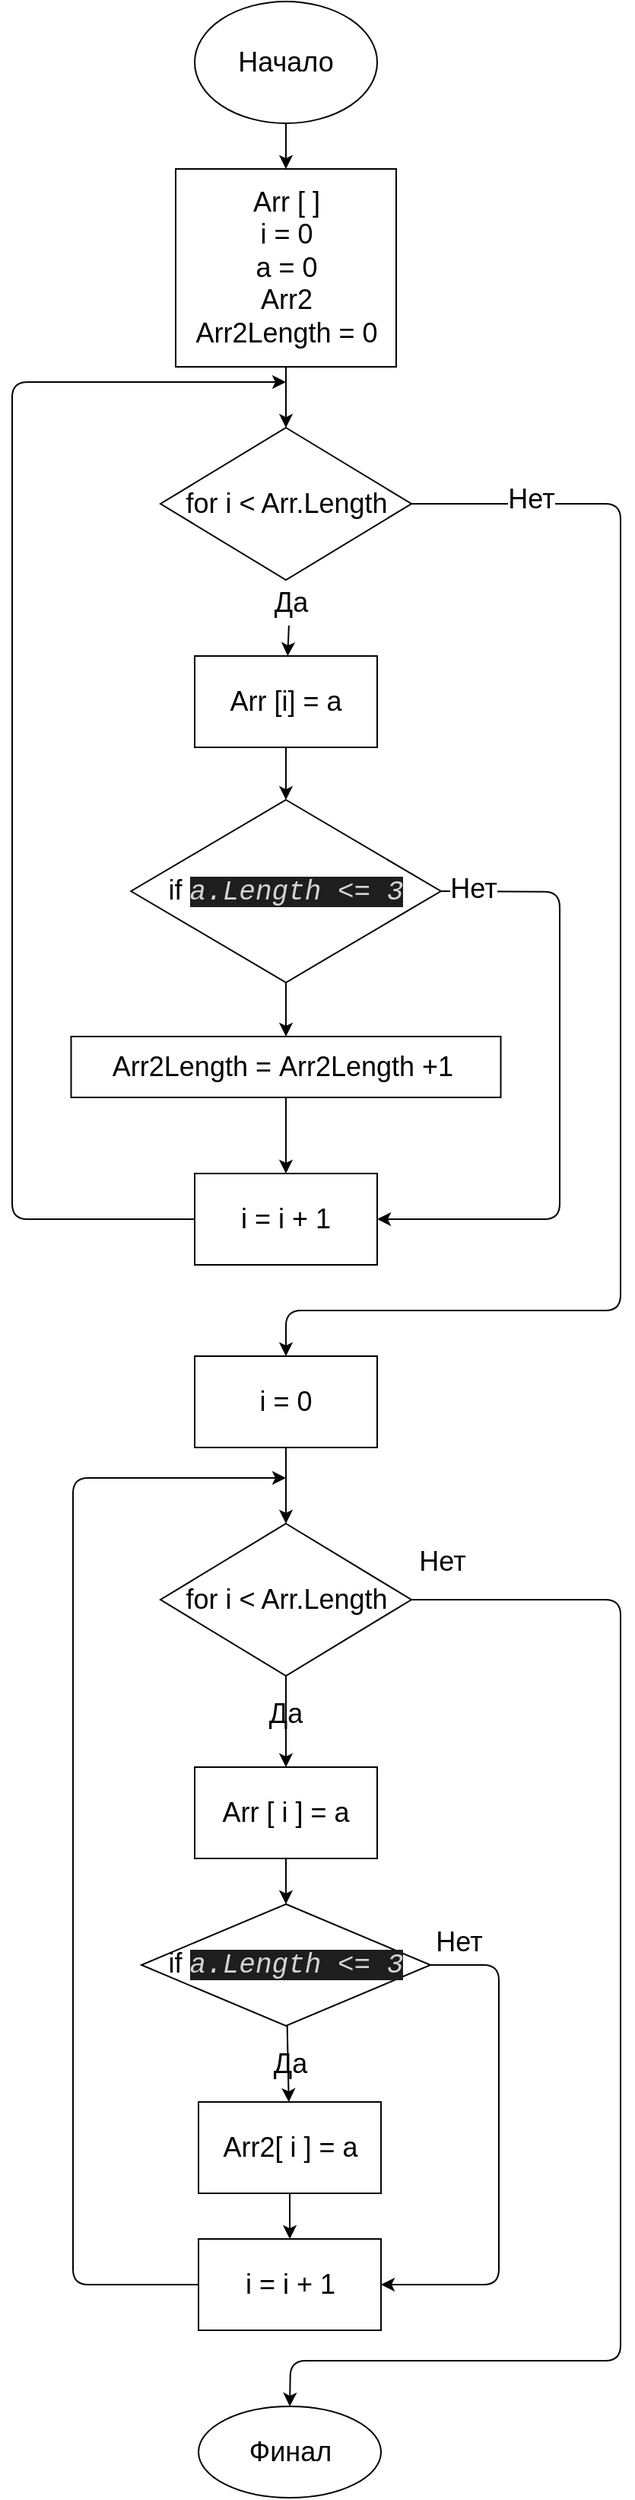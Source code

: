 <mxfile>
    <diagram id="hjj0nVwSJszTlttB0gga" name="Страница 1">
        <mxGraphModel dx="598" dy="548" grid="1" gridSize="10" guides="1" tooltips="1" connect="1" arrows="1" fold="1" page="1" pageScale="1" pageWidth="827" pageHeight="1169" math="0" shadow="0">
            <root>
                <mxCell id="0"/>
                <mxCell id="1" parent="0"/>
                <mxCell id="4" value="" style="edgeStyle=none;html=1;fontSize=18;" edge="1" parent="1" source="2" target="3">
                    <mxGeometry relative="1" as="geometry"/>
                </mxCell>
                <mxCell id="2" value="&lt;font style=&quot;font-size: 18px&quot;&gt;Начало&lt;/font&gt;" style="ellipse;whiteSpace=wrap;html=1;" vertex="1" parent="1">
                    <mxGeometry x="240" width="120" height="80" as="geometry"/>
                </mxCell>
                <mxCell id="6" value="" style="edgeStyle=none;html=1;fontSize=18;" edge="1" parent="1" source="3" target="5">
                    <mxGeometry relative="1" as="geometry"/>
                </mxCell>
                <mxCell id="3" value="&lt;font style=&quot;font-size: 18px&quot;&gt;&lt;font style=&quot;font-size: 18px&quot;&gt;Arr [ ]&lt;br&gt;&lt;/font&gt;&lt;font style=&quot;font-size: 18px&quot;&gt;i = 0&lt;br&gt;a = 0&lt;br&gt;Arr2&lt;br&gt;&lt;/font&gt;Arr2Length = 0&lt;br&gt;&lt;/font&gt;" style="whiteSpace=wrap;html=1;" vertex="1" parent="1">
                    <mxGeometry x="227.5" y="110" width="145" height="130" as="geometry"/>
                </mxCell>
                <mxCell id="23" value="" style="edgeStyle=none;html=1;fontSize=18;entryX=0.5;entryY=0;entryDx=0;entryDy=0;" edge="1" parent="1" source="5" target="46">
                    <mxGeometry relative="1" as="geometry">
                        <Array as="points">
                            <mxPoint x="520" y="330"/>
                            <mxPoint x="520" y="860"/>
                            <mxPoint x="300" y="860"/>
                        </Array>
                    </mxGeometry>
                </mxCell>
                <mxCell id="24" value="Нет" style="edgeLabel;html=1;align=center;verticalAlign=middle;resizable=0;points=[];fontSize=18;" vertex="1" connectable="0" parent="23">
                    <mxGeometry x="-0.829" y="3" relative="1" as="geometry">
                        <mxPoint as="offset"/>
                    </mxGeometry>
                </mxCell>
                <mxCell id="5" value="&lt;font style=&quot;font-size: 18px&quot;&gt;for i &amp;lt; Arr.Length&lt;br&gt;&lt;/font&gt;" style="rhombus;whiteSpace=wrap;html=1;" vertex="1" parent="1">
                    <mxGeometry x="217.51" y="280" width="165" height="100" as="geometry"/>
                </mxCell>
                <mxCell id="11" value="" style="edgeStyle=none;html=1;fontSize=18;startArrow=none;exitX=0.5;exitY=1;exitDx=0;exitDy=0;" edge="1" parent="1" source="7" target="10">
                    <mxGeometry relative="1" as="geometry">
                        <mxPoint x="300.001" y="674.5" as="sourcePoint"/>
                    </mxGeometry>
                </mxCell>
                <mxCell id="17" style="edgeStyle=none;html=1;exitX=1;exitY=0.5;exitDx=0;exitDy=0;entryX=1;entryY=0.5;entryDx=0;entryDy=0;fontSize=18;" edge="1" parent="1" source="7" target="14">
                    <mxGeometry relative="1" as="geometry">
                        <Array as="points">
                            <mxPoint x="480" y="585"/>
                            <mxPoint x="480" y="800"/>
                        </Array>
                    </mxGeometry>
                </mxCell>
                <mxCell id="18" value="Нет" style="edgeLabel;html=1;align=center;verticalAlign=middle;resizable=0;points=[];fontSize=18;" vertex="1" connectable="0" parent="17">
                    <mxGeometry x="-0.903" y="2" relative="1" as="geometry">
                        <mxPoint x="1" as="offset"/>
                    </mxGeometry>
                </mxCell>
                <mxCell id="7" value="&lt;span style=&quot;font-size: 18px&quot;&gt;if&amp;nbsp;&lt;/span&gt;&lt;span style=&quot;font-size: 18px ; font-style: italic ; background-color: rgb(30 , 30 , 30) ; color: rgb(212 , 212 , 212) ; font-family: &amp;#34;consolas&amp;#34; , &amp;#34;courier new&amp;#34; , monospace&quot;&gt;a.Length &amp;lt;= 3&lt;/span&gt;" style="rhombus;whiteSpace=wrap;html=1;" vertex="1" parent="1">
                    <mxGeometry x="198.14" y="524.5" width="203.75" height="120" as="geometry"/>
                </mxCell>
                <mxCell id="39" value="" style="edgeStyle=none;html=1;fontSize=18;" edge="1" parent="1" source="9" target="37">
                    <mxGeometry relative="1" as="geometry"/>
                </mxCell>
                <mxCell id="9" value="Да" style="text;html=1;align=center;verticalAlign=middle;resizable=0;points=[];autosize=1;strokeColor=none;fillColor=none;fontSize=18;" vertex="1" parent="1">
                    <mxGeometry x="282.51" y="380" width="40" height="30" as="geometry"/>
                </mxCell>
                <mxCell id="58" value="" style="edgeStyle=none;html=1;fontSize=18;" edge="1" parent="1" source="10" target="14">
                    <mxGeometry relative="1" as="geometry"/>
                </mxCell>
                <mxCell id="10" value="&lt;span style=&quot;font-size: 18px&quot;&gt;Arr2Length =&amp;nbsp;&lt;/span&gt;&lt;span style=&quot;font-size: 18px&quot;&gt;Arr2Length +1&amp;nbsp;&lt;/span&gt;&lt;span style=&quot;font-size: 18px&quot;&gt;&lt;br&gt;&lt;/span&gt;" style="whiteSpace=wrap;html=1;" vertex="1" parent="1">
                    <mxGeometry x="158.75" y="680" width="282.5" height="40" as="geometry"/>
                </mxCell>
                <mxCell id="20" style="edgeStyle=none;html=1;fontSize=18;exitX=0;exitY=0.5;exitDx=0;exitDy=0;" edge="1" parent="1" source="14">
                    <mxGeometry relative="1" as="geometry">
                        <mxPoint x="300" y="250" as="targetPoint"/>
                        <Array as="points">
                            <mxPoint x="120" y="800"/>
                            <mxPoint x="120" y="720"/>
                            <mxPoint x="120" y="670"/>
                            <mxPoint x="120" y="250"/>
                        </Array>
                    </mxGeometry>
                </mxCell>
                <mxCell id="14" value="&lt;span&gt;i = i + 1&lt;/span&gt;" style="rounded=0;whiteSpace=wrap;html=1;fontSize=18;" vertex="1" parent="1">
                    <mxGeometry x="240" y="770" width="120" height="60" as="geometry"/>
                </mxCell>
                <mxCell id="45" value="" style="edgeStyle=none;html=1;fontSize=18;exitX=0.5;exitY=1;exitDx=0;exitDy=0;exitPerimeter=0;" edge="1" parent="1" source="22" target="41">
                    <mxGeometry relative="1" as="geometry">
                        <mxPoint x="300" y="1169" as="sourcePoint"/>
                    </mxGeometry>
                </mxCell>
                <mxCell id="57" value="" style="edgeStyle=none;html=1;fontSize=18;exitX=1;exitY=0.5;exitDx=0;exitDy=0;entryX=0.5;entryY=0;entryDx=0;entryDy=0;" edge="1" parent="1" source="22" target="56">
                    <mxGeometry relative="1" as="geometry">
                        <Array as="points">
                            <mxPoint x="520" y="1050"/>
                            <mxPoint x="520" y="1550"/>
                            <mxPoint x="303" y="1550"/>
                        </Array>
                    </mxGeometry>
                </mxCell>
                <mxCell id="22" value="&lt;font style=&quot;font-size: 18px&quot;&gt;for i &amp;lt; Arr.Length&lt;br&gt;&lt;/font&gt;" style="rhombus;whiteSpace=wrap;html=1;" vertex="1" parent="1">
                    <mxGeometry x="217.5" y="1000" width="165" height="100" as="geometry"/>
                </mxCell>
                <mxCell id="51" value="" style="edgeStyle=none;html=1;fontSize=18;" edge="1" parent="1" source="27" target="31">
                    <mxGeometry relative="1" as="geometry"/>
                </mxCell>
                <mxCell id="62" style="edgeStyle=none;html=1;exitX=1;exitY=0.5;exitDx=0;exitDy=0;fontSize=18;entryX=1;entryY=0.5;entryDx=0;entryDy=0;" edge="1" parent="1" source="27" target="42">
                    <mxGeometry relative="1" as="geometry">
                        <mxPoint x="440" y="1560" as="targetPoint"/>
                        <Array as="points">
                            <mxPoint x="440" y="1290"/>
                            <mxPoint x="440" y="1500"/>
                        </Array>
                    </mxGeometry>
                </mxCell>
                <mxCell id="27" value="&lt;span style=&quot;font-size: 18px&quot;&gt;if&amp;nbsp;&lt;/span&gt;&lt;span style=&quot;font-size: 18px ; font-style: italic ; background-color: rgb(30 , 30 , 30) ; color: rgb(212 , 212 , 212) ; font-family: &amp;#34;consolas&amp;#34; , &amp;#34;courier new&amp;#34; , monospace&quot;&gt;a.Length &amp;lt;= 3&lt;/span&gt;" style="rhombus;whiteSpace=wrap;html=1;" vertex="1" parent="1">
                    <mxGeometry x="205" y="1250" width="190" height="80" as="geometry"/>
                </mxCell>
                <mxCell id="43" value="" style="edgeStyle=none;html=1;fontSize=18;" edge="1" parent="1" source="31" target="42">
                    <mxGeometry relative="1" as="geometry"/>
                </mxCell>
                <mxCell id="31" value="&lt;font style=&quot;font-size: 18px&quot;&gt;Arr2[ i ] = a&lt;/font&gt;" style="whiteSpace=wrap;html=1;" vertex="1" parent="1">
                    <mxGeometry x="242.51" y="1380" width="120" height="60" as="geometry"/>
                </mxCell>
                <mxCell id="36" value="" style="edgeStyle=none;html=1;fontSize=18;endArrow=none;" edge="1" parent="1" source="7">
                    <mxGeometry relative="1" as="geometry">
                        <mxPoint x="300.433" y="539.748" as="sourcePoint"/>
                        <mxPoint x="300.003" y="644.5" as="targetPoint"/>
                    </mxGeometry>
                </mxCell>
                <mxCell id="38" value="" style="edgeStyle=none;html=1;fontSize=18;" edge="1" parent="1" source="37" target="7">
                    <mxGeometry relative="1" as="geometry"/>
                </mxCell>
                <mxCell id="37" value="Arr [i] = a" style="rounded=0;whiteSpace=wrap;html=1;fontSize=18;" vertex="1" parent="1">
                    <mxGeometry x="240" y="430" width="120" height="60" as="geometry"/>
                </mxCell>
                <mxCell id="44" value="" style="edgeStyle=none;html=1;fontSize=18;entryX=0.5;entryY=0;entryDx=0;entryDy=0;" edge="1" parent="1" source="41" target="27">
                    <mxGeometry relative="1" as="geometry">
                        <mxPoint x="300.503" y="1259" as="targetPoint"/>
                    </mxGeometry>
                </mxCell>
                <mxCell id="41" value="&lt;span&gt;Arr [ i ] = a&lt;/span&gt;" style="rounded=0;whiteSpace=wrap;html=1;fontSize=18;" vertex="1" parent="1">
                    <mxGeometry x="240" y="1160" width="120" height="60" as="geometry"/>
                </mxCell>
                <mxCell id="49" style="edgeStyle=none;html=1;exitX=0;exitY=0.5;exitDx=0;exitDy=0;fontSize=18;" edge="1" parent="1" source="42">
                    <mxGeometry relative="1" as="geometry">
                        <mxPoint x="300" y="970" as="targetPoint"/>
                        <Array as="points">
                            <mxPoint x="160" y="1500"/>
                            <mxPoint x="160" y="970"/>
                        </Array>
                    </mxGeometry>
                </mxCell>
                <mxCell id="42" value="&lt;font style=&quot;font-size: 18px&quot;&gt;i = i + 1&lt;/font&gt;" style="whiteSpace=wrap;html=1;" vertex="1" parent="1">
                    <mxGeometry x="242.51" y="1470" width="120" height="60" as="geometry"/>
                </mxCell>
                <mxCell id="48" value="" style="edgeStyle=none;html=1;fontSize=18;" edge="1" parent="1" source="46" target="22">
                    <mxGeometry relative="1" as="geometry"/>
                </mxCell>
                <mxCell id="46" value="i = 0" style="rounded=0;whiteSpace=wrap;html=1;fontSize=18;" vertex="1" parent="1">
                    <mxGeometry x="240" y="890" width="120" height="60" as="geometry"/>
                </mxCell>
                <mxCell id="54" value="Да" style="text;html=1;strokeColor=none;fillColor=none;align=center;verticalAlign=middle;whiteSpace=wrap;rounded=0;fontSize=18;" vertex="1" parent="1">
                    <mxGeometry x="272.51" y="1340" width="60" height="30" as="geometry"/>
                </mxCell>
                <mxCell id="55" value="Да" style="text;html=1;strokeColor=none;fillColor=none;align=center;verticalAlign=middle;whiteSpace=wrap;rounded=0;fontSize=18;" vertex="1" parent="1">
                    <mxGeometry x="270" y="1110" width="60" height="30" as="geometry"/>
                </mxCell>
                <mxCell id="56" value="&lt;font style=&quot;font-size: 18px&quot;&gt;Финал&lt;/font&gt;" style="ellipse;whiteSpace=wrap;html=1;" vertex="1" parent="1">
                    <mxGeometry x="242.51" y="1580" width="120" height="60" as="geometry"/>
                </mxCell>
                <mxCell id="53" value="Нет" style="text;html=1;strokeColor=none;fillColor=none;align=center;verticalAlign=middle;whiteSpace=wrap;rounded=0;fontSize=18;" vertex="1" parent="1">
                    <mxGeometry x="384" y="1260" width="60" height="30" as="geometry"/>
                </mxCell>
                <mxCell id="60" value="Нет" style="text;html=1;strokeColor=none;fillColor=none;align=center;verticalAlign=middle;whiteSpace=wrap;rounded=0;fontSize=18;" vertex="1" parent="1">
                    <mxGeometry x="372.5" y="1010" width="60" height="30" as="geometry"/>
                </mxCell>
            </root>
        </mxGraphModel>
    </diagram>
</mxfile>